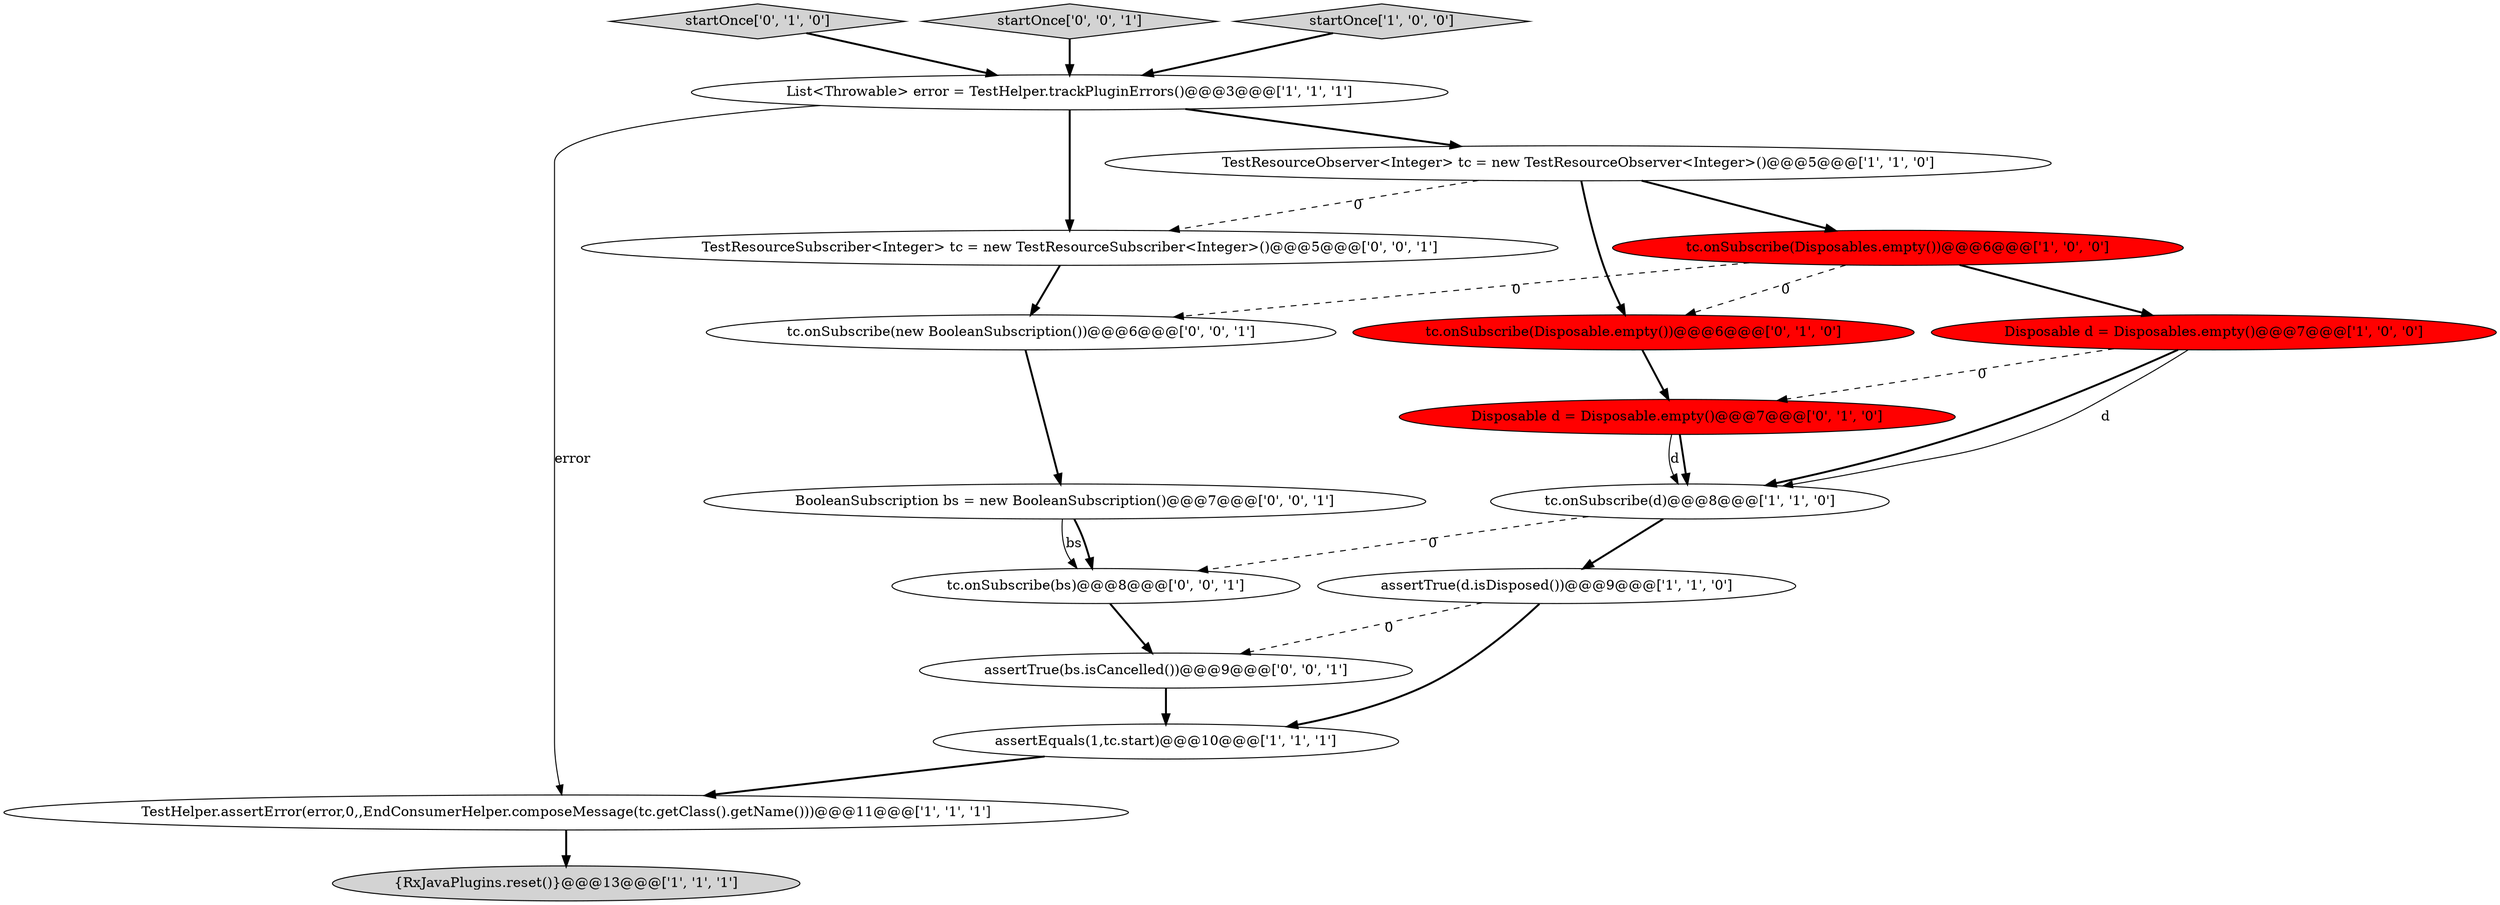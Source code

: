 digraph {
3 [style = filled, label = "List<Throwable> error = TestHelper.trackPluginErrors()@@@3@@@['1', '1', '1']", fillcolor = white, shape = ellipse image = "AAA0AAABBB1BBB"];
5 [style = filled, label = "TestResourceObserver<Integer> tc = new TestResourceObserver<Integer>()@@@5@@@['1', '1', '0']", fillcolor = white, shape = ellipse image = "AAA0AAABBB1BBB"];
14 [style = filled, label = "BooleanSubscription bs = new BooleanSubscription()@@@7@@@['0', '0', '1']", fillcolor = white, shape = ellipse image = "AAA0AAABBB3BBB"];
1 [style = filled, label = "assertTrue(d.isDisposed())@@@9@@@['1', '1', '0']", fillcolor = white, shape = ellipse image = "AAA0AAABBB1BBB"];
12 [style = filled, label = "Disposable d = Disposable.empty()@@@7@@@['0', '1', '0']", fillcolor = red, shape = ellipse image = "AAA1AAABBB2BBB"];
0 [style = filled, label = "Disposable d = Disposables.empty()@@@7@@@['1', '0', '0']", fillcolor = red, shape = ellipse image = "AAA1AAABBB1BBB"];
11 [style = filled, label = "startOnce['0', '1', '0']", fillcolor = lightgray, shape = diamond image = "AAA0AAABBB2BBB"];
13 [style = filled, label = "TestResourceSubscriber<Integer> tc = new TestResourceSubscriber<Integer>()@@@5@@@['0', '0', '1']", fillcolor = white, shape = ellipse image = "AAA0AAABBB3BBB"];
16 [style = filled, label = "assertTrue(bs.isCancelled())@@@9@@@['0', '0', '1']", fillcolor = white, shape = ellipse image = "AAA0AAABBB3BBB"];
17 [style = filled, label = "tc.onSubscribe(new BooleanSubscription())@@@6@@@['0', '0', '1']", fillcolor = white, shape = ellipse image = "AAA0AAABBB3BBB"];
9 [style = filled, label = "{RxJavaPlugins.reset()}@@@13@@@['1', '1', '1']", fillcolor = lightgray, shape = ellipse image = "AAA0AAABBB1BBB"];
15 [style = filled, label = "tc.onSubscribe(bs)@@@8@@@['0', '0', '1']", fillcolor = white, shape = ellipse image = "AAA0AAABBB3BBB"];
18 [style = filled, label = "startOnce['0', '0', '1']", fillcolor = lightgray, shape = diamond image = "AAA0AAABBB3BBB"];
4 [style = filled, label = "TestHelper.assertError(error,0,,EndConsumerHelper.composeMessage(tc.getClass().getName()))@@@11@@@['1', '1', '1']", fillcolor = white, shape = ellipse image = "AAA0AAABBB1BBB"];
8 [style = filled, label = "tc.onSubscribe(Disposables.empty())@@@6@@@['1', '0', '0']", fillcolor = red, shape = ellipse image = "AAA1AAABBB1BBB"];
10 [style = filled, label = "tc.onSubscribe(Disposable.empty())@@@6@@@['0', '1', '0']", fillcolor = red, shape = ellipse image = "AAA1AAABBB2BBB"];
2 [style = filled, label = "startOnce['1', '0', '0']", fillcolor = lightgray, shape = diamond image = "AAA0AAABBB1BBB"];
6 [style = filled, label = "assertEquals(1,tc.start)@@@10@@@['1', '1', '1']", fillcolor = white, shape = ellipse image = "AAA0AAABBB1BBB"];
7 [style = filled, label = "tc.onSubscribe(d)@@@8@@@['1', '1', '0']", fillcolor = white, shape = ellipse image = "AAA0AAABBB1BBB"];
5->13 [style = dashed, label="0"];
4->9 [style = bold, label=""];
5->10 [style = bold, label=""];
5->8 [style = bold, label=""];
18->3 [style = bold, label=""];
7->1 [style = bold, label=""];
8->10 [style = dashed, label="0"];
12->7 [style = solid, label="d"];
16->6 [style = bold, label=""];
2->3 [style = bold, label=""];
0->12 [style = dashed, label="0"];
15->16 [style = bold, label=""];
12->7 [style = bold, label=""];
0->7 [style = bold, label=""];
8->0 [style = bold, label=""];
6->4 [style = bold, label=""];
13->17 [style = bold, label=""];
3->5 [style = bold, label=""];
1->6 [style = bold, label=""];
11->3 [style = bold, label=""];
17->14 [style = bold, label=""];
10->12 [style = bold, label=""];
1->16 [style = dashed, label="0"];
14->15 [style = solid, label="bs"];
7->15 [style = dashed, label="0"];
3->13 [style = bold, label=""];
8->17 [style = dashed, label="0"];
14->15 [style = bold, label=""];
0->7 [style = solid, label="d"];
3->4 [style = solid, label="error"];
}
